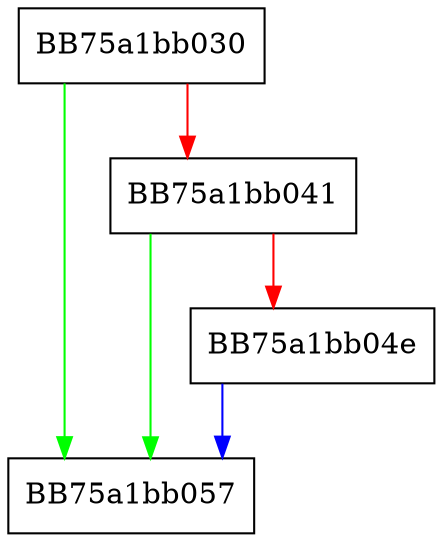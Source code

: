 digraph swf_getsbits {
  node [shape="box"];
  graph [splines=ortho];
  BB75a1bb030 -> BB75a1bb057 [color="green"];
  BB75a1bb030 -> BB75a1bb041 [color="red"];
  BB75a1bb041 -> BB75a1bb057 [color="green"];
  BB75a1bb041 -> BB75a1bb04e [color="red"];
  BB75a1bb04e -> BB75a1bb057 [color="blue"];
}
